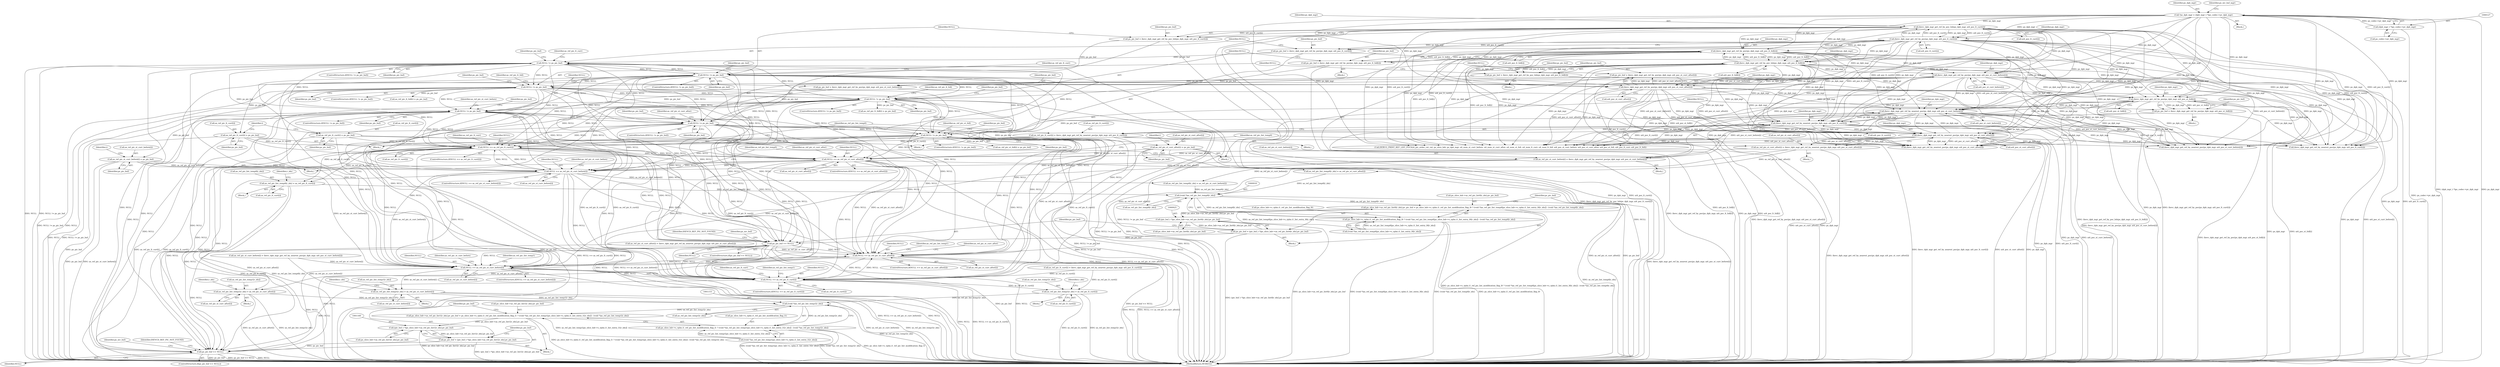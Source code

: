 digraph "0_Android_913d9e8d93d6b81bb8eac3fc2c1426651f5b259d_0@array" {
"1000870" [label="(Call,as_ref_pic_list_temp0[r_idx] = as_ref_pic_lt_curr[i])"];
"1000855" [label="(Call,NULL == as_ref_pic_lt_curr[i])"];
"1000539" [label="(Call,NULL != ps_pic_buf)"];
"1000516" [label="(Call,NULL != ps_pic_buf)"];
"1000508" [label="(Call,ps_pic_buf = ihevc_dpb_mgr_get_ref_by_poc_lsb(ps_dpb_mgr, ai4_poc_lt_curr[i]))"];
"1000510" [label="(Call,ihevc_dpb_mgr_get_ref_by_poc_lsb(ps_dpb_mgr, ai4_poc_lt_curr[i]))"];
"1000124" [label="(Call,*ps_dpb_mgr = (dpb_mgr_t *)ps_codec->pv_dpb_mgr)"];
"1000126" [label="(Call,(dpb_mgr_t *)ps_codec->pv_dpb_mgr)"];
"1000533" [label="(Call,ihevc_dpb_mgr_get_ref_by_poc(ps_dpb_mgr, ai4_poc_lt_curr[i]))"];
"1000531" [label="(Call,ps_pic_buf = ihevc_dpb_mgr_get_ref_by_poc(ps_dpb_mgr, ai4_poc_lt_curr[i]))"];
"1000579" [label="(Call,NULL != ps_pic_buf)"];
"1000602" [label="(Call,NULL != ps_pic_buf)"];
"1000594" [label="(Call,ps_pic_buf = ihevc_dpb_mgr_get_ref_by_poc(ps_dpb_mgr, ai4_poc_lt_foll[i]))"];
"1000596" [label="(Call,ihevc_dpb_mgr_get_ref_by_poc(ps_dpb_mgr, ai4_poc_lt_foll[i]))"];
"1000573" [label="(Call,ihevc_dpb_mgr_get_ref_by_poc_lsb(ps_dpb_mgr, ai4_poc_lt_foll[i]))"];
"1000571" [label="(Call,ps_pic_buf = ihevc_dpb_mgr_get_ref_by_poc_lsb(ps_dpb_mgr, ai4_poc_lt_foll[i]))"];
"1000813" [label="(Call,NULL == as_ref_pic_st_curr_after[i])"];
"1000701" [label="(Call,NULL != ps_pic_buf)"];
"1000635" [label="(Call,NULL != ps_pic_buf)"];
"1000627" [label="(Call,ps_pic_buf = ihevc_dpb_mgr_get_ref_by_poc(ps_dpb_mgr, ai4_poc_st_curr_before[i]))"];
"1000629" [label="(Call,ihevc_dpb_mgr_get_ref_by_poc(ps_dpb_mgr, ai4_poc_st_curr_before[i]))"];
"1000668" [label="(Call,NULL != ps_pic_buf)"];
"1000660" [label="(Call,ps_pic_buf = ihevc_dpb_mgr_get_ref_by_poc(ps_dpb_mgr, ai4_poc_st_curr_after[i]))"];
"1000662" [label="(Call,ihevc_dpb_mgr_get_ref_by_poc(ps_dpb_mgr, ai4_poc_st_curr_after[i]))"];
"1000693" [label="(Call,ps_pic_buf = ihevc_dpb_mgr_get_ref_by_poc(ps_dpb_mgr, ai4_poc_st_foll[i]))"];
"1000695" [label="(Call,ihevc_dpb_mgr_get_ref_by_poc(ps_dpb_mgr, ai4_poc_st_foll[i]))"];
"1000771" [label="(Call,NULL == as_ref_pic_st_curr_before[i])"];
"1000643" [label="(Call,as_ref_pic_st_curr_before[i] = ps_pic_buf)"];
"1000777" [label="(Call,as_ref_pic_st_curr_before[i] = ihevc_dpb_mgr_get_ref_by_nearest_poc(ps_dpb_mgr, ai4_poc_st_curr_before[i]))"];
"1000781" [label="(Call,ihevc_dpb_mgr_get_ref_by_nearest_poc(ps_dpb_mgr, ai4_poc_st_curr_before[i]))"];
"1000865" [label="(Call,ihevc_dpb_mgr_get_ref_by_nearest_poc(ps_dpb_mgr, ai4_poc_lt_curr[i]))"];
"1000823" [label="(Call,ihevc_dpb_mgr_get_ref_by_nearest_poc(ps_dpb_mgr, ai4_poc_st_curr_after[i]))"];
"1000676" [label="(Call,as_ref_pic_st_curr_after[i] = ps_pic_buf)"];
"1000819" [label="(Call,as_ref_pic_st_curr_after[i] = ihevc_dpb_mgr_get_ref_by_nearest_poc(ps_dpb_mgr, ai4_poc_st_curr_after[i]))"];
"1000547" [label="(Call,as_ref_pic_lt_curr[i] = ps_pic_buf)"];
"1000524" [label="(Call,as_ref_pic_lt_curr[i] = ps_pic_buf)"];
"1000861" [label="(Call,as_ref_pic_lt_curr[i] = ihevc_dpb_mgr_get_ref_by_nearest_poc(ps_dpb_mgr, ai4_poc_lt_curr[i]))"];
"1000917" [label="(Call,(void *)as_ref_pic_list_temp0[r_idx])"];
"1000892" [label="(Call,ps_slice_hdr->as_ref_pic_list0[r_idx].pv_pic_buf = ps_slice_hdr->s_rplm.i1_ref_pic_list_modification_flag_l0 ? (void *)as_ref_pic_list_temp0[ps_slice_hdr->s_rplm.i1_list_entry_l0[r_idx]] : (void *)as_ref_pic_list_temp0[r_idx])"];
"1000924" [label="(Call,(pic_buf_t *)ps_slice_hdr->as_ref_pic_list0[r_idx].pv_pic_buf)"];
"1000922" [label="(Call,ps_pic_buf = (pic_buf_t *)ps_slice_hdr->as_ref_pic_list0[r_idx].pv_pic_buf)"];
"1000934" [label="(Call,ps_pic_buf == NULL)"];
"1001006" [label="(Call,NULL == as_ref_pic_st_curr_after[i])"];
"1001021" [label="(Call,as_ref_pic_list_temp1[r_idx] = as_ref_pic_st_curr_after[i])"];
"1001152" [label="(Call,(void *)as_ref_pic_list_temp1[r_idx])"];
"1001127" [label="(Call,ps_slice_hdr->as_ref_pic_list1[r_idx].pv_pic_buf = ps_slice_hdr->s_rplm.i1_ref_pic_list_modification_flag_l1 ? (void *)as_ref_pic_list_temp1[ps_slice_hdr->s_rplm.i1_list_entry_l1[r_idx]] : (void *)as_ref_pic_list_temp1[r_idx])"];
"1001159" [label="(Call,(pic_buf_t *)ps_slice_hdr->as_ref_pic_list1[r_idx].pv_pic_buf)"];
"1001157" [label="(Call,ps_pic_buf = (pic_buf_t *)ps_slice_hdr->as_ref_pic_list1[r_idx].pv_pic_buf)"];
"1001169" [label="(Call,ps_pic_buf == NULL)"];
"1001135" [label="(Call,ps_slice_hdr->s_rplm.i1_ref_pic_list_modification_flag_l1 ? (void *)as_ref_pic_list_temp1[ps_slice_hdr->s_rplm.i1_list_entry_l1[r_idx]] : (void *)as_ref_pic_list_temp1[r_idx])"];
"1001048" [label="(Call,NULL == as_ref_pic_st_curr_before[i])"];
"1001063" [label="(Call,as_ref_pic_list_temp1[r_idx] = as_ref_pic_st_curr_before[i])"];
"1001090" [label="(Call,NULL == as_ref_pic_lt_curr[i])"];
"1001105" [label="(Call,as_ref_pic_list_temp1[r_idx] = as_ref_pic_lt_curr[i])"];
"1000900" [label="(Call,ps_slice_hdr->s_rplm.i1_ref_pic_list_modification_flag_l0 ? (void *)as_ref_pic_list_temp0[ps_slice_hdr->s_rplm.i1_list_entry_l0[r_idx]] : (void *)as_ref_pic_list_temp0[r_idx])"];
"1000637" [label="(Identifier,ps_pic_buf)"];
"1000661" [label="(Identifier,ps_pic_buf)"];
"1000573" [label="(Call,ihevc_dpb_mgr_get_ref_by_poc_lsb(ps_dpb_mgr, ai4_poc_lt_foll[i]))"];
"1000570" [label="(Block,)"];
"1000668" [label="(Call,NULL != ps_pic_buf)"];
"1000673" [label="(Identifier,ps_pic_buf)"];
"1000938" [label="(Identifier,IHEVCD_REF_PIC_NOT_FOUND)"];
"1000701" [label="(Call,NULL != ps_pic_buf)"];
"1000664" [label="(Call,ai4_poc_st_curr_after[i])"];
"1000499" [label="(Identifier,i)"];
"1001089" [label="(ControlStructure,if(NULL == as_ref_pic_lt_curr[i]))"];
"1000593" [label="(Block,)"];
"1000667" [label="(ControlStructure,if(NULL != ps_pic_buf))"];
"1000630" [label="(Identifier,ps_dpb_mgr)"];
"1000813" [label="(Call,NULL == as_ref_pic_st_curr_after[i])"];
"1000779" [label="(Identifier,as_ref_pic_st_curr_before)"];
"1000509" [label="(Identifier,ps_pic_buf)"];
"1000819" [label="(Call,as_ref_pic_st_curr_after[i] = ihevc_dpb_mgr_get_ref_by_nearest_poc(ps_dpb_mgr, ai4_poc_st_curr_after[i]))"];
"1000521" [label="(Identifier,ps_pic_buf)"];
"1000625" [label="(Identifier,i)"];
"1000584" [label="(Identifier,ps_pic_buf)"];
"1001056" [label="(Identifier,as_ref_pic_st_curr_before)"];
"1000788" [label="(Identifier,as_ref_pic_list_temp0)"];
"1000663" [label="(Identifier,ps_dpb_mgr)"];
"1000782" [label="(Identifier,ps_dpb_mgr)"];
"1000631" [label="(Call,ai4_poc_st_curr_before[i])"];
"1000595" [label="(Identifier,ps_pic_buf)"];
"1000628" [label="(Identifier,ps_pic_buf)"];
"1000770" [label="(ControlStructure,if(NULL == as_ref_pic_st_curr_before[i]))"];
"1001098" [label="(Identifier,as_ref_pic_lt_curr)"];
"1000535" [label="(Call,ai4_poc_lt_curr[i])"];
"1000602" [label="(Call,NULL != ps_pic_buf)"];
"1001067" [label="(Call,as_ref_pic_st_curr_before[i])"];
"1001109" [label="(Call,as_ref_pic_lt_curr[i])"];
"1001088" [label="(Block,)"];
"1001058" [label="(Call,ihevc_dpb_mgr_get_ref_by_nearest_poc(ps_dpb_mgr, ai4_poc_st_curr_before[i]))"];
"1000572" [label="(Identifier,ps_pic_buf)"];
"1001007" [label="(Identifier,NULL)"];
"1001090" [label="(Call,NULL == as_ref_pic_lt_curr[i])"];
"1000861" [label="(Call,as_ref_pic_lt_curr[i] = ihevc_dpb_mgr_get_ref_by_nearest_poc(ps_dpb_mgr, ai4_poc_lt_curr[i]))"];
"1000525" [label="(Call,as_ref_pic_lt_curr[i])"];
"1001127" [label="(Call,ps_slice_hdr->as_ref_pic_list1[r_idx].pv_pic_buf = ps_slice_hdr->s_rplm.i1_ref_pic_list_modification_flag_l1 ? (void *)as_ref_pic_list_temp1[ps_slice_hdr->s_rplm.i1_list_entry_l1[r_idx]] : (void *)as_ref_pic_list_temp1[r_idx])"];
"1000919" [label="(Call,as_ref_pic_list_temp0[r_idx])"];
"1001050" [label="(Call,as_ref_pic_st_curr_before[i])"];
"1001001" [label="(Identifier,r_idx)"];
"1000547" [label="(Call,as_ref_pic_lt_curr[i] = ps_pic_buf)"];
"1000124" [label="(Call,*ps_dpb_mgr = (dpb_mgr_t *)ps_codec->pv_dpb_mgr)"];
"1001157" [label="(Call,ps_pic_buf = (pic_buf_t *)ps_slice_hdr->as_ref_pic_list1[r_idx].pv_pic_buf)"];
"1000660" [label="(Call,ps_pic_buf = ihevc_dpb_mgr_get_ref_by_poc(ps_dpb_mgr, ai4_poc_st_curr_after[i]))"];
"1000532" [label="(Identifier,ps_pic_buf)"];
"1000539" [label="(Call,NULL != ps_pic_buf)"];
"1000865" [label="(Call,ihevc_dpb_mgr_get_ref_by_nearest_poc(ps_dpb_mgr, ai4_poc_lt_curr[i]))"];
"1000571" [label="(Call,ps_pic_buf = ihevc_dpb_mgr_get_ref_by_poc_lsb(ps_dpb_mgr, ai4_poc_lt_foll[i]))"];
"1000923" [label="(Identifier,ps_pic_buf)"];
"1000579" [label="(Call,NULL != ps_pic_buf)"];
"1000581" [label="(Identifier,ps_pic_buf)"];
"1000676" [label="(Call,as_ref_pic_st_curr_after[i] = ps_pic_buf)"];
"1000860" [label="(Block,)"];
"1000856" [label="(Identifier,NULL)"];
"1000783" [label="(Call,ai4_poc_st_curr_before[i])"];
"1000512" [label="(Call,ai4_poc_lt_curr[i])"];
"1000773" [label="(Call,as_ref_pic_st_curr_before[i])"];
"1000589" [label="(Identifier,as_ref_pic_lt_foll)"];
"1000647" [label="(Identifier,ps_pic_buf)"];
"1000548" [label="(Call,as_ref_pic_lt_curr[i])"];
"1001012" [label="(Call,as_ref_pic_st_curr_after[i] = ihevc_dpb_mgr_get_ref_by_nearest_poc(ps_dpb_mgr, ai4_poc_st_curr_after[i]))"];
"1000815" [label="(Call,as_ref_pic_st_curr_after[i])"];
"1000526" [label="(Identifier,as_ref_pic_lt_curr)"];
"1001092" [label="(Call,as_ref_pic_lt_curr[i])"];
"1000940" [label="(Identifier,ps_mv_buf)"];
"1000551" [label="(Identifier,ps_pic_buf)"];
"1000612" [label="(Identifier,as_ref_pic_lt_foll)"];
"1000711" [label="(Identifier,as_ref_pic_st_foll)"];
"1001141" [label="(Call,(void *)as_ref_pic_list_temp1[ps_slice_hdr->s_rplm.i1_list_entry_l1[r_idx]])"];
"1001168" [label="(ControlStructure,if(ps_pic_buf == NULL))"];
"1000510" [label="(Call,ihevc_dpb_mgr_get_ref_by_poc_lsb(ps_dpb_mgr, ai4_poc_lt_curr[i]))"];
"1000658" [label="(Identifier,i)"];
"1000517" [label="(Identifier,NULL)"];
"1000578" [label="(ControlStructure,if(NULL != ps_pic_buf))"];
"1000906" [label="(Call,(void *)as_ref_pic_list_temp0[ps_slice_hdr->s_rplm.i1_list_entry_l0[r_idx]])"];
"1001107" [label="(Identifier,as_ref_pic_list_temp1)"];
"1000823" [label="(Call,ihevc_dpb_mgr_get_ref_by_nearest_poc(ps_dpb_mgr, ai4_poc_st_curr_after[i]))"];
"1000680" [label="(Identifier,ps_pic_buf)"];
"1000697" [label="(Call,ai4_poc_st_foll[i])"];
"1000934" [label="(Call,ps_pic_buf == NULL)"];
"1000635" [label="(Call,NULL != ps_pic_buf)"];
"1000776" [label="(Block,)"];
"1000900" [label="(Call,ps_slice_hdr->s_rplm.i1_ref_pic_list_modification_flag_l0 ? (void *)as_ref_pic_list_temp0[ps_slice_hdr->s_rplm.i1_list_entry_l0[r_idx]] : (void *)as_ref_pic_list_temp0[r_idx])"];
"1001022" [label="(Call,as_ref_pic_list_temp1[r_idx])"];
"1000854" [label="(ControlStructure,if(NULL == as_ref_pic_lt_curr[i]))"];
"1000629" [label="(Call,ihevc_dpb_mgr_get_ref_by_poc(ps_dpb_mgr, ai4_poc_st_curr_before[i]))"];
"1000700" [label="(ControlStructure,if(NULL != ps_pic_buf))"];
"1000597" [label="(Identifier,ps_dpb_mgr)"];
"1000696" [label="(Identifier,ps_dpb_mgr)"];
"1000871" [label="(Call,as_ref_pic_list_temp0[r_idx])"];
"1000786" [label="(Call,as_ref_pic_list_temp0[r_idx] = as_ref_pic_st_curr_before[i])"];
"1000863" [label="(Identifier,as_ref_pic_lt_curr)"];
"1001046" [label="(Block,)"];
"1000821" [label="(Identifier,as_ref_pic_st_curr_after)"];
"1000692" [label="(Block,)"];
"1001152" [label="(Call,(void *)as_ref_pic_list_temp1[r_idx])"];
"1000695" [label="(Call,ihevc_dpb_mgr_get_ref_by_poc(ps_dpb_mgr, ai4_poc_st_foll[i]))"];
"1000850" [label="(Identifier,r_idx)"];
"1000662" [label="(Call,ihevc_dpb_mgr_get_ref_by_poc(ps_dpb_mgr, ai4_poc_st_curr_after[i]))"];
"1001065" [label="(Identifier,as_ref_pic_list_temp1)"];
"1000901" [label="(Call,ps_slice_hdr->s_rplm.i1_ref_pic_list_modification_flag_l0)"];
"1000601" [label="(ControlStructure,if(NULL != ps_pic_buf))"];
"1000709" [label="(Call,as_ref_pic_st_foll[i] = ps_pic_buf)"];
"1000706" [label="(Identifier,ps_pic_buf)"];
"1000659" [label="(Block,)"];
"1000694" [label="(Identifier,ps_pic_buf)"];
"1000677" [label="(Call,as_ref_pic_st_curr_after[i])"];
"1000820" [label="(Call,as_ref_pic_st_curr_after[i])"];
"1000824" [label="(Identifier,ps_dpb_mgr)"];
"1001043" [label="(Identifier,r_idx)"];
"1000857" [label="(Call,as_ref_pic_lt_curr[i])"];
"1000128" [label="(Call,ps_codec->pv_dpb_mgr)"];
"1000693" [label="(Call,ps_pic_buf = ihevc_dpb_mgr_get_ref_by_poc(ps_dpb_mgr, ai4_poc_st_foll[i]))"];
"1000917" [label="(Call,(void *)as_ref_pic_list_temp0[r_idx])"];
"1000670" [label="(Identifier,ps_pic_buf)"];
"1001047" [label="(ControlStructure,if(NULL == as_ref_pic_st_curr_before[i]))"];
"1000872" [label="(Identifier,as_ref_pic_list_temp0)"];
"1000818" [label="(Block,)"];
"1000812" [label="(ControlStructure,if(NULL == as_ref_pic_st_curr_after[i]))"];
"1000678" [label="(Identifier,as_ref_pic_st_curr_after)"];
"1000924" [label="(Call,(pic_buf_t *)ps_slice_hdr->as_ref_pic_list0[r_idx].pv_pic_buf)"];
"1000533" [label="(Call,ihevc_dpb_mgr_get_ref_by_poc(ps_dpb_mgr, ai4_poc_lt_curr[i]))"];
"1000870" [label="(Call,as_ref_pic_list_temp0[r_idx] = as_ref_pic_lt_curr[i])"];
"1001008" [label="(Call,as_ref_pic_st_curr_after[i])"];
"1001128" [label="(Call,ps_slice_hdr->as_ref_pic_list1[r_idx].pv_pic_buf)"];
"1000610" [label="(Call,as_ref_pic_lt_foll[i] = ps_pic_buf)"];
"1000515" [label="(ControlStructure,if(NULL != ps_pic_buf))"];
"1000853" [label="(Block,)"];
"1000508" [label="(Call,ps_pic_buf = ihevc_dpb_mgr_get_ref_by_poc_lsb(ps_dpb_mgr, ai4_poc_lt_curr[i]))"];
"1000604" [label="(Identifier,ps_pic_buf)"];
"1000518" [label="(Identifier,ps_pic_buf)"];
"1001054" [label="(Call,as_ref_pic_st_curr_before[i] = ihevc_dpb_mgr_get_ref_by_nearest_poc(ps_dpb_mgr, ai4_poc_st_curr_before[i]))"];
"1000830" [label="(Identifier,as_ref_pic_list_temp0)"];
"1000855" [label="(Call,NULL == as_ref_pic_lt_curr[i])"];
"1000541" [label="(Identifier,ps_pic_buf)"];
"1001135" [label="(Call,ps_slice_hdr->s_rplm.i1_ref_pic_list_modification_flag_l1 ? (void *)as_ref_pic_list_temp1[ps_slice_hdr->s_rplm.i1_list_entry_l1[r_idx]] : (void *)as_ref_pic_list_temp1[r_idx])"];
"1000544" [label="(Identifier,ps_pic_buf)"];
"1000892" [label="(Call,ps_slice_hdr->as_ref_pic_list0[r_idx].pv_pic_buf = ps_slice_hdr->s_rplm.i1_ref_pic_list_modification_flag_l0 ? (void *)as_ref_pic_list_temp0[ps_slice_hdr->s_rplm.i1_list_entry_l0[r_idx]] : (void *)as_ref_pic_list_temp0[r_idx])"];
"1000825" [label="(Call,ai4_poc_st_curr_after[i])"];
"1000549" [label="(Identifier,as_ref_pic_lt_curr)"];
"1000575" [label="(Call,ai4_poc_lt_foll[i])"];
"1000636" [label="(Identifier,NULL)"];
"1000893" [label="(Call,ps_slice_hdr->as_ref_pic_list0[r_idx].pv_pic_buf)"];
"1001063" [label="(Call,as_ref_pic_list_temp1[r_idx] = as_ref_pic_st_curr_before[i])"];
"1001170" [label="(Identifier,ps_pic_buf)"];
"1001175" [label="(Identifier,ps_mv_buf)"];
"1001064" [label="(Call,as_ref_pic_list_temp1[r_idx])"];
"1000125" [label="(Identifier,ps_dpb_mgr)"];
"1000922" [label="(Call,ps_pic_buf = (pic_buf_t *)ps_slice_hdr->as_ref_pic_list0[r_idx].pv_pic_buf)"];
"1001106" [label="(Call,as_ref_pic_list_temp1[r_idx])"];
"1001161" [label="(Call,ps_slice_hdr->as_ref_pic_list1[r_idx].pv_pic_buf)"];
"1000530" [label="(Block,)"];
"1001190" [label="(Call,DEBUG_PRINT_REF_LIST_POCS(i4_pic_order_cnt_val, ps_slice_hdr, ps_dpb_mgr, u4_num_st_curr_before, u4_num_st_curr_after, u4_num_st_foll, u4_num_lt_curr, u4_num_lt_foll, ai4_poc_st_curr_before, ai4_poc_st_curr_after, ai4_poc_st_foll, ai4_poc_lt_curr, ai4_poc_lt_foll))"];
"1000634" [label="(ControlStructure,if(NULL != ps_pic_buf))"];
"1000777" [label="(Call,as_ref_pic_st_curr_before[i] = ihevc_dpb_mgr_get_ref_by_nearest_poc(ps_dpb_mgr, ai4_poc_st_curr_before[i]))"];
"1000507" [label="(Block,)"];
"1000890" [label="(Block,)"];
"1001006" [label="(Call,NULL == as_ref_pic_st_curr_after[i])"];
"1001021" [label="(Call,as_ref_pic_list_temp1[r_idx] = as_ref_pic_st_curr_after[i])"];
"1000640" [label="(Identifier,ps_pic_buf)"];
"1001025" [label="(Call,as_ref_pic_st_curr_after[i])"];
"1000703" [label="(Identifier,ps_pic_buf)"];
"1000645" [label="(Identifier,as_ref_pic_st_curr_before)"];
"1000933" [label="(ControlStructure,if(ps_pic_buf == NULL))"];
"1000781" [label="(Call,ihevc_dpb_mgr_get_ref_by_nearest_poc(ps_dpb_mgr, ai4_poc_st_curr_before[i]))"];
"1000580" [label="(Identifier,NULL)"];
"1001154" [label="(Call,as_ref_pic_list_temp1[r_idx])"];
"1000126" [label="(Call,(dpb_mgr_t *)ps_codec->pv_dpb_mgr)"];
"1000574" [label="(Identifier,ps_dpb_mgr)"];
"1000828" [label="(Call,as_ref_pic_list_temp0[r_idx] = as_ref_pic_st_curr_after[i])"];
"1000531" [label="(Call,ps_pic_buf = ihevc_dpb_mgr_get_ref_by_poc(ps_dpb_mgr, ai4_poc_lt_curr[i]))"];
"1000598" [label="(Call,ai4_poc_lt_foll[i])"];
"1000926" [label="(Call,ps_slice_hdr->as_ref_pic_list0[r_idx].pv_pic_buf)"];
"1001005" [label="(ControlStructure,if(NULL == as_ref_pic_st_curr_after[i]))"];
"1001004" [label="(Block,)"];
"1000866" [label="(Identifier,ps_dpb_mgr)"];
"1000587" [label="(Call,as_ref_pic_lt_foll[i] = ps_pic_buf)"];
"1000702" [label="(Identifier,NULL)"];
"1000524" [label="(Call,as_ref_pic_lt_curr[i] = ps_pic_buf)"];
"1001100" [label="(Call,ihevc_dpb_mgr_get_ref_by_nearest_poc(ps_dpb_mgr, ai4_poc_lt_curr[i]))"];
"1000112" [label="(Block,)"];
"1000814" [label="(Identifier,NULL)"];
"1000528" [label="(Identifier,ps_pic_buf)"];
"1000772" [label="(Identifier,NULL)"];
"1000516" [label="(Call,NULL != ps_pic_buf)"];
"1001159" [label="(Call,(pic_buf_t *)ps_slice_hdr->as_ref_pic_list1[r_idx].pv_pic_buf)"];
"1000603" [label="(Identifier,NULL)"];
"1001171" [label="(Identifier,NULL)"];
"1001091" [label="(Identifier,NULL)"];
"1001125" [label="(Block,)"];
"1000867" [label="(Call,ai4_poc_lt_curr[i])"];
"1001105" [label="(Call,as_ref_pic_list_temp1[r_idx] = as_ref_pic_lt_curr[i])"];
"1001096" [label="(Call,as_ref_pic_lt_curr[i] = ihevc_dpb_mgr_get_ref_by_nearest_poc(ps_dpb_mgr, ai4_poc_lt_curr[i]))"];
"1000874" [label="(Call,as_ref_pic_lt_curr[i])"];
"1001049" [label="(Identifier,NULL)"];
"1001173" [label="(Identifier,IHEVCD_REF_PIC_NOT_FOUND)"];
"1001085" [label="(Identifier,r_idx)"];
"1000538" [label="(ControlStructure,if(NULL != ps_pic_buf))"];
"1000778" [label="(Call,as_ref_pic_st_curr_before[i])"];
"1000627" [label="(Call,ps_pic_buf = ihevc_dpb_mgr_get_ref_by_poc(ps_dpb_mgr, ai4_poc_st_curr_before[i]))"];
"1001158" [label="(Identifier,ps_pic_buf)"];
"1001023" [label="(Identifier,as_ref_pic_list_temp1)"];
"1001048" [label="(Call,NULL == as_ref_pic_st_curr_before[i])"];
"1000607" [label="(Identifier,ps_pic_buf)"];
"1000936" [label="(Identifier,NULL)"];
"1000594" [label="(Call,ps_pic_buf = ihevc_dpb_mgr_get_ref_by_poc(ps_dpb_mgr, ai4_poc_lt_foll[i]))"];
"1001169" [label="(Call,ps_pic_buf == NULL)"];
"1000596" [label="(Call,ihevc_dpb_mgr_get_ref_by_poc(ps_dpb_mgr, ai4_poc_lt_foll[i]))"];
"1000534" [label="(Identifier,ps_dpb_mgr)"];
"1001014" [label="(Identifier,as_ref_pic_st_curr_after)"];
"1000669" [label="(Identifier,NULL)"];
"1000935" [label="(Identifier,ps_pic_buf)"];
"1000643" [label="(Call,as_ref_pic_st_curr_before[i] = ps_pic_buf)"];
"1000540" [label="(Identifier,NULL)"];
"1001016" [label="(Call,ihevc_dpb_mgr_get_ref_by_nearest_poc(ps_dpb_mgr, ai4_poc_st_curr_after[i]))"];
"1000644" [label="(Call,as_ref_pic_st_curr_before[i])"];
"1001136" [label="(Call,ps_slice_hdr->s_rplm.i1_ref_pic_list_modification_flag_l1)"];
"1000133" [label="(Identifier,ps_mv_buf_mgr)"];
"1001297" [label="(MethodReturn,WORD32)"];
"1000511" [label="(Identifier,ps_dpb_mgr)"];
"1000626" [label="(Block,)"];
"1000771" [label="(Call,NULL == as_ref_pic_st_curr_before[i])"];
"1000862" [label="(Call,as_ref_pic_lt_curr[i])"];
"1000870" -> "1000853"  [label="AST: "];
"1000870" -> "1000874"  [label="CFG: "];
"1000871" -> "1000870"  [label="AST: "];
"1000874" -> "1000870"  [label="AST: "];
"1000850" -> "1000870"  [label="CFG: "];
"1000870" -> "1001297"  [label="DDG: as_ref_pic_lt_curr[i]"];
"1000870" -> "1001297"  [label="DDG: as_ref_pic_list_temp0[r_idx]"];
"1000855" -> "1000870"  [label="DDG: as_ref_pic_lt_curr[i]"];
"1000861" -> "1000870"  [label="DDG: as_ref_pic_lt_curr[i]"];
"1000870" -> "1000917"  [label="DDG: as_ref_pic_list_temp0[r_idx]"];
"1000855" -> "1000854"  [label="AST: "];
"1000855" -> "1000857"  [label="CFG: "];
"1000856" -> "1000855"  [label="AST: "];
"1000857" -> "1000855"  [label="AST: "];
"1000863" -> "1000855"  [label="CFG: "];
"1000872" -> "1000855"  [label="CFG: "];
"1000855" -> "1001297"  [label="DDG: NULL == as_ref_pic_lt_curr[i]"];
"1000855" -> "1001297"  [label="DDG: NULL"];
"1000855" -> "1000771"  [label="DDG: NULL"];
"1000855" -> "1000813"  [label="DDG: NULL"];
"1000539" -> "1000855"  [label="DDG: NULL"];
"1000579" -> "1000855"  [label="DDG: NULL"];
"1000813" -> "1000855"  [label="DDG: NULL"];
"1000701" -> "1000855"  [label="DDG: NULL"];
"1000635" -> "1000855"  [label="DDG: NULL"];
"1000602" -> "1000855"  [label="DDG: NULL"];
"1000668" -> "1000855"  [label="DDG: NULL"];
"1000771" -> "1000855"  [label="DDG: NULL"];
"1000516" -> "1000855"  [label="DDG: NULL"];
"1000547" -> "1000855"  [label="DDG: as_ref_pic_lt_curr[i]"];
"1000524" -> "1000855"  [label="DDG: as_ref_pic_lt_curr[i]"];
"1000861" -> "1000855"  [label="DDG: as_ref_pic_lt_curr[i]"];
"1000855" -> "1000934"  [label="DDG: NULL"];
"1000855" -> "1001006"  [label="DDG: NULL"];
"1000855" -> "1001048"  [label="DDG: NULL"];
"1000855" -> "1001090"  [label="DDG: NULL"];
"1000855" -> "1001090"  [label="DDG: as_ref_pic_lt_curr[i]"];
"1000855" -> "1001169"  [label="DDG: NULL"];
"1000539" -> "1000538"  [label="AST: "];
"1000539" -> "1000541"  [label="CFG: "];
"1000540" -> "1000539"  [label="AST: "];
"1000541" -> "1000539"  [label="AST: "];
"1000544" -> "1000539"  [label="CFG: "];
"1000549" -> "1000539"  [label="CFG: "];
"1000539" -> "1001297"  [label="DDG: NULL"];
"1000539" -> "1001297"  [label="DDG: NULL != ps_pic_buf"];
"1000539" -> "1000516"  [label="DDG: NULL"];
"1000516" -> "1000539"  [label="DDG: NULL"];
"1000531" -> "1000539"  [label="DDG: ps_pic_buf"];
"1000539" -> "1000547"  [label="DDG: ps_pic_buf"];
"1000539" -> "1000579"  [label="DDG: NULL"];
"1000539" -> "1000602"  [label="DDG: NULL"];
"1000539" -> "1000635"  [label="DDG: NULL"];
"1000539" -> "1000668"  [label="DDG: NULL"];
"1000539" -> "1000701"  [label="DDG: NULL"];
"1000539" -> "1000771"  [label="DDG: NULL"];
"1000539" -> "1000813"  [label="DDG: NULL"];
"1000539" -> "1000934"  [label="DDG: NULL"];
"1000539" -> "1001006"  [label="DDG: NULL"];
"1000539" -> "1001048"  [label="DDG: NULL"];
"1000539" -> "1001090"  [label="DDG: NULL"];
"1000539" -> "1001169"  [label="DDG: NULL"];
"1000516" -> "1000515"  [label="AST: "];
"1000516" -> "1000518"  [label="CFG: "];
"1000517" -> "1000516"  [label="AST: "];
"1000518" -> "1000516"  [label="AST: "];
"1000521" -> "1000516"  [label="CFG: "];
"1000526" -> "1000516"  [label="CFG: "];
"1000516" -> "1001297"  [label="DDG: NULL != ps_pic_buf"];
"1000516" -> "1001297"  [label="DDG: NULL"];
"1000508" -> "1000516"  [label="DDG: ps_pic_buf"];
"1000516" -> "1000524"  [label="DDG: ps_pic_buf"];
"1000516" -> "1000579"  [label="DDG: NULL"];
"1000516" -> "1000602"  [label="DDG: NULL"];
"1000516" -> "1000635"  [label="DDG: NULL"];
"1000516" -> "1000668"  [label="DDG: NULL"];
"1000516" -> "1000701"  [label="DDG: NULL"];
"1000516" -> "1000771"  [label="DDG: NULL"];
"1000516" -> "1000813"  [label="DDG: NULL"];
"1000516" -> "1000934"  [label="DDG: NULL"];
"1000516" -> "1001006"  [label="DDG: NULL"];
"1000516" -> "1001048"  [label="DDG: NULL"];
"1000516" -> "1001090"  [label="DDG: NULL"];
"1000516" -> "1001169"  [label="DDG: NULL"];
"1000508" -> "1000507"  [label="AST: "];
"1000508" -> "1000510"  [label="CFG: "];
"1000509" -> "1000508"  [label="AST: "];
"1000510" -> "1000508"  [label="AST: "];
"1000517" -> "1000508"  [label="CFG: "];
"1000508" -> "1001297"  [label="DDG: ihevc_dpb_mgr_get_ref_by_poc_lsb(ps_dpb_mgr, ai4_poc_lt_curr[i])"];
"1000510" -> "1000508"  [label="DDG: ps_dpb_mgr"];
"1000510" -> "1000508"  [label="DDG: ai4_poc_lt_curr[i]"];
"1000510" -> "1000512"  [label="CFG: "];
"1000511" -> "1000510"  [label="AST: "];
"1000512" -> "1000510"  [label="AST: "];
"1000510" -> "1001297"  [label="DDG: ps_dpb_mgr"];
"1000510" -> "1001297"  [label="DDG: ai4_poc_lt_curr[i]"];
"1000124" -> "1000510"  [label="DDG: ps_dpb_mgr"];
"1000533" -> "1000510"  [label="DDG: ps_dpb_mgr"];
"1000533" -> "1000510"  [label="DDG: ai4_poc_lt_curr[i]"];
"1000510" -> "1000533"  [label="DDG: ps_dpb_mgr"];
"1000510" -> "1000533"  [label="DDG: ai4_poc_lt_curr[i]"];
"1000510" -> "1000573"  [label="DDG: ps_dpb_mgr"];
"1000510" -> "1000596"  [label="DDG: ps_dpb_mgr"];
"1000510" -> "1000629"  [label="DDG: ps_dpb_mgr"];
"1000510" -> "1000662"  [label="DDG: ps_dpb_mgr"];
"1000510" -> "1000695"  [label="DDG: ps_dpb_mgr"];
"1000510" -> "1000781"  [label="DDG: ps_dpb_mgr"];
"1000510" -> "1000823"  [label="DDG: ps_dpb_mgr"];
"1000510" -> "1000865"  [label="DDG: ps_dpb_mgr"];
"1000510" -> "1000865"  [label="DDG: ai4_poc_lt_curr[i]"];
"1000510" -> "1001016"  [label="DDG: ps_dpb_mgr"];
"1000510" -> "1001058"  [label="DDG: ps_dpb_mgr"];
"1000510" -> "1001100"  [label="DDG: ps_dpb_mgr"];
"1000510" -> "1001100"  [label="DDG: ai4_poc_lt_curr[i]"];
"1000510" -> "1001190"  [label="DDG: ps_dpb_mgr"];
"1000510" -> "1001190"  [label="DDG: ai4_poc_lt_curr[i]"];
"1000124" -> "1000112"  [label="AST: "];
"1000124" -> "1000126"  [label="CFG: "];
"1000125" -> "1000124"  [label="AST: "];
"1000126" -> "1000124"  [label="AST: "];
"1000133" -> "1000124"  [label="CFG: "];
"1000124" -> "1001297"  [label="DDG: (dpb_mgr_t *)ps_codec->pv_dpb_mgr"];
"1000124" -> "1001297"  [label="DDG: ps_dpb_mgr"];
"1000126" -> "1000124"  [label="DDG: ps_codec->pv_dpb_mgr"];
"1000124" -> "1000533"  [label="DDG: ps_dpb_mgr"];
"1000124" -> "1000573"  [label="DDG: ps_dpb_mgr"];
"1000124" -> "1000596"  [label="DDG: ps_dpb_mgr"];
"1000124" -> "1000629"  [label="DDG: ps_dpb_mgr"];
"1000124" -> "1000662"  [label="DDG: ps_dpb_mgr"];
"1000124" -> "1000695"  [label="DDG: ps_dpb_mgr"];
"1000124" -> "1000781"  [label="DDG: ps_dpb_mgr"];
"1000124" -> "1000823"  [label="DDG: ps_dpb_mgr"];
"1000124" -> "1000865"  [label="DDG: ps_dpb_mgr"];
"1000124" -> "1001016"  [label="DDG: ps_dpb_mgr"];
"1000124" -> "1001058"  [label="DDG: ps_dpb_mgr"];
"1000124" -> "1001100"  [label="DDG: ps_dpb_mgr"];
"1000124" -> "1001190"  [label="DDG: ps_dpb_mgr"];
"1000126" -> "1000128"  [label="CFG: "];
"1000127" -> "1000126"  [label="AST: "];
"1000128" -> "1000126"  [label="AST: "];
"1000126" -> "1001297"  [label="DDG: ps_codec->pv_dpb_mgr"];
"1000533" -> "1000531"  [label="AST: "];
"1000533" -> "1000535"  [label="CFG: "];
"1000534" -> "1000533"  [label="AST: "];
"1000535" -> "1000533"  [label="AST: "];
"1000531" -> "1000533"  [label="CFG: "];
"1000533" -> "1001297"  [label="DDG: ps_dpb_mgr"];
"1000533" -> "1001297"  [label="DDG: ai4_poc_lt_curr[i]"];
"1000533" -> "1000531"  [label="DDG: ps_dpb_mgr"];
"1000533" -> "1000531"  [label="DDG: ai4_poc_lt_curr[i]"];
"1000533" -> "1000573"  [label="DDG: ps_dpb_mgr"];
"1000533" -> "1000596"  [label="DDG: ps_dpb_mgr"];
"1000533" -> "1000629"  [label="DDG: ps_dpb_mgr"];
"1000533" -> "1000662"  [label="DDG: ps_dpb_mgr"];
"1000533" -> "1000695"  [label="DDG: ps_dpb_mgr"];
"1000533" -> "1000781"  [label="DDG: ps_dpb_mgr"];
"1000533" -> "1000823"  [label="DDG: ps_dpb_mgr"];
"1000533" -> "1000865"  [label="DDG: ps_dpb_mgr"];
"1000533" -> "1000865"  [label="DDG: ai4_poc_lt_curr[i]"];
"1000533" -> "1001016"  [label="DDG: ps_dpb_mgr"];
"1000533" -> "1001058"  [label="DDG: ps_dpb_mgr"];
"1000533" -> "1001100"  [label="DDG: ps_dpb_mgr"];
"1000533" -> "1001100"  [label="DDG: ai4_poc_lt_curr[i]"];
"1000533" -> "1001190"  [label="DDG: ps_dpb_mgr"];
"1000533" -> "1001190"  [label="DDG: ai4_poc_lt_curr[i]"];
"1000531" -> "1000530"  [label="AST: "];
"1000532" -> "1000531"  [label="AST: "];
"1000540" -> "1000531"  [label="CFG: "];
"1000531" -> "1001297"  [label="DDG: ihevc_dpb_mgr_get_ref_by_poc(ps_dpb_mgr, ai4_poc_lt_curr[i])"];
"1000579" -> "1000578"  [label="AST: "];
"1000579" -> "1000581"  [label="CFG: "];
"1000580" -> "1000579"  [label="AST: "];
"1000581" -> "1000579"  [label="AST: "];
"1000584" -> "1000579"  [label="CFG: "];
"1000589" -> "1000579"  [label="CFG: "];
"1000579" -> "1001297"  [label="DDG: NULL != ps_pic_buf"];
"1000579" -> "1001297"  [label="DDG: NULL"];
"1000602" -> "1000579"  [label="DDG: NULL"];
"1000571" -> "1000579"  [label="DDG: ps_pic_buf"];
"1000579" -> "1000587"  [label="DDG: ps_pic_buf"];
"1000579" -> "1000602"  [label="DDG: NULL"];
"1000579" -> "1000635"  [label="DDG: NULL"];
"1000579" -> "1000668"  [label="DDG: NULL"];
"1000579" -> "1000701"  [label="DDG: NULL"];
"1000579" -> "1000771"  [label="DDG: NULL"];
"1000579" -> "1000813"  [label="DDG: NULL"];
"1000579" -> "1000934"  [label="DDG: NULL"];
"1000579" -> "1001006"  [label="DDG: NULL"];
"1000579" -> "1001048"  [label="DDG: NULL"];
"1000579" -> "1001090"  [label="DDG: NULL"];
"1000579" -> "1001169"  [label="DDG: NULL"];
"1000602" -> "1000601"  [label="AST: "];
"1000602" -> "1000604"  [label="CFG: "];
"1000603" -> "1000602"  [label="AST: "];
"1000604" -> "1000602"  [label="AST: "];
"1000607" -> "1000602"  [label="CFG: "];
"1000612" -> "1000602"  [label="CFG: "];
"1000602" -> "1001297"  [label="DDG: NULL != ps_pic_buf"];
"1000602" -> "1001297"  [label="DDG: NULL"];
"1000594" -> "1000602"  [label="DDG: ps_pic_buf"];
"1000602" -> "1000610"  [label="DDG: ps_pic_buf"];
"1000602" -> "1000635"  [label="DDG: NULL"];
"1000602" -> "1000668"  [label="DDG: NULL"];
"1000602" -> "1000701"  [label="DDG: NULL"];
"1000602" -> "1000771"  [label="DDG: NULL"];
"1000602" -> "1000813"  [label="DDG: NULL"];
"1000602" -> "1000934"  [label="DDG: NULL"];
"1000602" -> "1001006"  [label="DDG: NULL"];
"1000602" -> "1001048"  [label="DDG: NULL"];
"1000602" -> "1001090"  [label="DDG: NULL"];
"1000602" -> "1001169"  [label="DDG: NULL"];
"1000594" -> "1000593"  [label="AST: "];
"1000594" -> "1000596"  [label="CFG: "];
"1000595" -> "1000594"  [label="AST: "];
"1000596" -> "1000594"  [label="AST: "];
"1000603" -> "1000594"  [label="CFG: "];
"1000594" -> "1001297"  [label="DDG: ihevc_dpb_mgr_get_ref_by_poc(ps_dpb_mgr, ai4_poc_lt_foll[i])"];
"1000596" -> "1000594"  [label="DDG: ps_dpb_mgr"];
"1000596" -> "1000594"  [label="DDG: ai4_poc_lt_foll[i]"];
"1000596" -> "1000598"  [label="CFG: "];
"1000597" -> "1000596"  [label="AST: "];
"1000598" -> "1000596"  [label="AST: "];
"1000596" -> "1001297"  [label="DDG: ai4_poc_lt_foll[i]"];
"1000596" -> "1001297"  [label="DDG: ps_dpb_mgr"];
"1000596" -> "1000573"  [label="DDG: ps_dpb_mgr"];
"1000596" -> "1000573"  [label="DDG: ai4_poc_lt_foll[i]"];
"1000573" -> "1000596"  [label="DDG: ps_dpb_mgr"];
"1000573" -> "1000596"  [label="DDG: ai4_poc_lt_foll[i]"];
"1000596" -> "1000629"  [label="DDG: ps_dpb_mgr"];
"1000596" -> "1000662"  [label="DDG: ps_dpb_mgr"];
"1000596" -> "1000695"  [label="DDG: ps_dpb_mgr"];
"1000596" -> "1000781"  [label="DDG: ps_dpb_mgr"];
"1000596" -> "1000823"  [label="DDG: ps_dpb_mgr"];
"1000596" -> "1000865"  [label="DDG: ps_dpb_mgr"];
"1000596" -> "1001016"  [label="DDG: ps_dpb_mgr"];
"1000596" -> "1001058"  [label="DDG: ps_dpb_mgr"];
"1000596" -> "1001100"  [label="DDG: ps_dpb_mgr"];
"1000596" -> "1001190"  [label="DDG: ps_dpb_mgr"];
"1000596" -> "1001190"  [label="DDG: ai4_poc_lt_foll[i]"];
"1000573" -> "1000571"  [label="AST: "];
"1000573" -> "1000575"  [label="CFG: "];
"1000574" -> "1000573"  [label="AST: "];
"1000575" -> "1000573"  [label="AST: "];
"1000571" -> "1000573"  [label="CFG: "];
"1000573" -> "1001297"  [label="DDG: ai4_poc_lt_foll[i]"];
"1000573" -> "1001297"  [label="DDG: ps_dpb_mgr"];
"1000573" -> "1000571"  [label="DDG: ps_dpb_mgr"];
"1000573" -> "1000571"  [label="DDG: ai4_poc_lt_foll[i]"];
"1000573" -> "1000629"  [label="DDG: ps_dpb_mgr"];
"1000573" -> "1000662"  [label="DDG: ps_dpb_mgr"];
"1000573" -> "1000695"  [label="DDG: ps_dpb_mgr"];
"1000573" -> "1000781"  [label="DDG: ps_dpb_mgr"];
"1000573" -> "1000823"  [label="DDG: ps_dpb_mgr"];
"1000573" -> "1000865"  [label="DDG: ps_dpb_mgr"];
"1000573" -> "1001016"  [label="DDG: ps_dpb_mgr"];
"1000573" -> "1001058"  [label="DDG: ps_dpb_mgr"];
"1000573" -> "1001100"  [label="DDG: ps_dpb_mgr"];
"1000573" -> "1001190"  [label="DDG: ps_dpb_mgr"];
"1000573" -> "1001190"  [label="DDG: ai4_poc_lt_foll[i]"];
"1000571" -> "1000570"  [label="AST: "];
"1000572" -> "1000571"  [label="AST: "];
"1000580" -> "1000571"  [label="CFG: "];
"1000571" -> "1001297"  [label="DDG: ihevc_dpb_mgr_get_ref_by_poc_lsb(ps_dpb_mgr, ai4_poc_lt_foll[i])"];
"1000813" -> "1000812"  [label="AST: "];
"1000813" -> "1000815"  [label="CFG: "];
"1000814" -> "1000813"  [label="AST: "];
"1000815" -> "1000813"  [label="AST: "];
"1000821" -> "1000813"  [label="CFG: "];
"1000830" -> "1000813"  [label="CFG: "];
"1000813" -> "1001297"  [label="DDG: NULL"];
"1000813" -> "1001297"  [label="DDG: NULL == as_ref_pic_st_curr_after[i]"];
"1000813" -> "1000771"  [label="DDG: NULL"];
"1000701" -> "1000813"  [label="DDG: NULL"];
"1000635" -> "1000813"  [label="DDG: NULL"];
"1000668" -> "1000813"  [label="DDG: NULL"];
"1000771" -> "1000813"  [label="DDG: NULL"];
"1000676" -> "1000813"  [label="DDG: as_ref_pic_st_curr_after[i]"];
"1000819" -> "1000813"  [label="DDG: as_ref_pic_st_curr_after[i]"];
"1000813" -> "1000828"  [label="DDG: as_ref_pic_st_curr_after[i]"];
"1000813" -> "1000934"  [label="DDG: NULL"];
"1000813" -> "1001006"  [label="DDG: NULL"];
"1000813" -> "1001006"  [label="DDG: as_ref_pic_st_curr_after[i]"];
"1000813" -> "1001048"  [label="DDG: NULL"];
"1000813" -> "1001090"  [label="DDG: NULL"];
"1000813" -> "1001169"  [label="DDG: NULL"];
"1000701" -> "1000700"  [label="AST: "];
"1000701" -> "1000703"  [label="CFG: "];
"1000702" -> "1000701"  [label="AST: "];
"1000703" -> "1000701"  [label="AST: "];
"1000706" -> "1000701"  [label="CFG: "];
"1000711" -> "1000701"  [label="CFG: "];
"1000701" -> "1001297"  [label="DDG: NULL != ps_pic_buf"];
"1000701" -> "1001297"  [label="DDG: NULL"];
"1000635" -> "1000701"  [label="DDG: NULL"];
"1000668" -> "1000701"  [label="DDG: NULL"];
"1000693" -> "1000701"  [label="DDG: ps_pic_buf"];
"1000701" -> "1000709"  [label="DDG: ps_pic_buf"];
"1000701" -> "1000771"  [label="DDG: NULL"];
"1000701" -> "1000934"  [label="DDG: NULL"];
"1000701" -> "1001006"  [label="DDG: NULL"];
"1000701" -> "1001048"  [label="DDG: NULL"];
"1000701" -> "1001090"  [label="DDG: NULL"];
"1000701" -> "1001169"  [label="DDG: NULL"];
"1000635" -> "1000634"  [label="AST: "];
"1000635" -> "1000637"  [label="CFG: "];
"1000636" -> "1000635"  [label="AST: "];
"1000637" -> "1000635"  [label="AST: "];
"1000640" -> "1000635"  [label="CFG: "];
"1000645" -> "1000635"  [label="CFG: "];
"1000635" -> "1001297"  [label="DDG: NULL != ps_pic_buf"];
"1000635" -> "1001297"  [label="DDG: NULL"];
"1000627" -> "1000635"  [label="DDG: ps_pic_buf"];
"1000635" -> "1000643"  [label="DDG: ps_pic_buf"];
"1000635" -> "1000668"  [label="DDG: NULL"];
"1000635" -> "1000771"  [label="DDG: NULL"];
"1000635" -> "1000934"  [label="DDG: NULL"];
"1000635" -> "1001006"  [label="DDG: NULL"];
"1000635" -> "1001048"  [label="DDG: NULL"];
"1000635" -> "1001090"  [label="DDG: NULL"];
"1000635" -> "1001169"  [label="DDG: NULL"];
"1000627" -> "1000626"  [label="AST: "];
"1000627" -> "1000629"  [label="CFG: "];
"1000628" -> "1000627"  [label="AST: "];
"1000629" -> "1000627"  [label="AST: "];
"1000636" -> "1000627"  [label="CFG: "];
"1000627" -> "1001297"  [label="DDG: ihevc_dpb_mgr_get_ref_by_poc(ps_dpb_mgr, ai4_poc_st_curr_before[i])"];
"1000629" -> "1000627"  [label="DDG: ps_dpb_mgr"];
"1000629" -> "1000627"  [label="DDG: ai4_poc_st_curr_before[i]"];
"1000629" -> "1000631"  [label="CFG: "];
"1000630" -> "1000629"  [label="AST: "];
"1000631" -> "1000629"  [label="AST: "];
"1000629" -> "1001297"  [label="DDG: ps_dpb_mgr"];
"1000629" -> "1001297"  [label="DDG: ai4_poc_st_curr_before[i]"];
"1000629" -> "1000662"  [label="DDG: ps_dpb_mgr"];
"1000629" -> "1000695"  [label="DDG: ps_dpb_mgr"];
"1000629" -> "1000781"  [label="DDG: ps_dpb_mgr"];
"1000629" -> "1000781"  [label="DDG: ai4_poc_st_curr_before[i]"];
"1000629" -> "1000823"  [label="DDG: ps_dpb_mgr"];
"1000629" -> "1000865"  [label="DDG: ps_dpb_mgr"];
"1000629" -> "1001016"  [label="DDG: ps_dpb_mgr"];
"1000629" -> "1001058"  [label="DDG: ps_dpb_mgr"];
"1000629" -> "1001058"  [label="DDG: ai4_poc_st_curr_before[i]"];
"1000629" -> "1001100"  [label="DDG: ps_dpb_mgr"];
"1000629" -> "1001190"  [label="DDG: ps_dpb_mgr"];
"1000629" -> "1001190"  [label="DDG: ai4_poc_st_curr_before[i]"];
"1000668" -> "1000667"  [label="AST: "];
"1000668" -> "1000670"  [label="CFG: "];
"1000669" -> "1000668"  [label="AST: "];
"1000670" -> "1000668"  [label="AST: "];
"1000673" -> "1000668"  [label="CFG: "];
"1000678" -> "1000668"  [label="CFG: "];
"1000668" -> "1001297"  [label="DDG: NULL != ps_pic_buf"];
"1000668" -> "1001297"  [label="DDG: NULL"];
"1000660" -> "1000668"  [label="DDG: ps_pic_buf"];
"1000668" -> "1000676"  [label="DDG: ps_pic_buf"];
"1000668" -> "1000771"  [label="DDG: NULL"];
"1000668" -> "1000934"  [label="DDG: NULL"];
"1000668" -> "1001006"  [label="DDG: NULL"];
"1000668" -> "1001048"  [label="DDG: NULL"];
"1000668" -> "1001090"  [label="DDG: NULL"];
"1000668" -> "1001169"  [label="DDG: NULL"];
"1000660" -> "1000659"  [label="AST: "];
"1000660" -> "1000662"  [label="CFG: "];
"1000661" -> "1000660"  [label="AST: "];
"1000662" -> "1000660"  [label="AST: "];
"1000669" -> "1000660"  [label="CFG: "];
"1000660" -> "1001297"  [label="DDG: ihevc_dpb_mgr_get_ref_by_poc(ps_dpb_mgr, ai4_poc_st_curr_after[i])"];
"1000662" -> "1000660"  [label="DDG: ps_dpb_mgr"];
"1000662" -> "1000660"  [label="DDG: ai4_poc_st_curr_after[i]"];
"1000662" -> "1000664"  [label="CFG: "];
"1000663" -> "1000662"  [label="AST: "];
"1000664" -> "1000662"  [label="AST: "];
"1000662" -> "1001297"  [label="DDG: ps_dpb_mgr"];
"1000662" -> "1001297"  [label="DDG: ai4_poc_st_curr_after[i]"];
"1000662" -> "1000695"  [label="DDG: ps_dpb_mgr"];
"1000662" -> "1000781"  [label="DDG: ps_dpb_mgr"];
"1000662" -> "1000823"  [label="DDG: ps_dpb_mgr"];
"1000662" -> "1000823"  [label="DDG: ai4_poc_st_curr_after[i]"];
"1000662" -> "1000865"  [label="DDG: ps_dpb_mgr"];
"1000662" -> "1001016"  [label="DDG: ps_dpb_mgr"];
"1000662" -> "1001016"  [label="DDG: ai4_poc_st_curr_after[i]"];
"1000662" -> "1001058"  [label="DDG: ps_dpb_mgr"];
"1000662" -> "1001100"  [label="DDG: ps_dpb_mgr"];
"1000662" -> "1001190"  [label="DDG: ps_dpb_mgr"];
"1000662" -> "1001190"  [label="DDG: ai4_poc_st_curr_after[i]"];
"1000693" -> "1000692"  [label="AST: "];
"1000693" -> "1000695"  [label="CFG: "];
"1000694" -> "1000693"  [label="AST: "];
"1000695" -> "1000693"  [label="AST: "];
"1000702" -> "1000693"  [label="CFG: "];
"1000693" -> "1001297"  [label="DDG: ihevc_dpb_mgr_get_ref_by_poc(ps_dpb_mgr, ai4_poc_st_foll[i])"];
"1000695" -> "1000693"  [label="DDG: ps_dpb_mgr"];
"1000695" -> "1000693"  [label="DDG: ai4_poc_st_foll[i]"];
"1000695" -> "1000697"  [label="CFG: "];
"1000696" -> "1000695"  [label="AST: "];
"1000697" -> "1000695"  [label="AST: "];
"1000695" -> "1001297"  [label="DDG: ps_dpb_mgr"];
"1000695" -> "1001297"  [label="DDG: ai4_poc_st_foll[i]"];
"1000695" -> "1000781"  [label="DDG: ps_dpb_mgr"];
"1000695" -> "1000823"  [label="DDG: ps_dpb_mgr"];
"1000695" -> "1000865"  [label="DDG: ps_dpb_mgr"];
"1000695" -> "1001016"  [label="DDG: ps_dpb_mgr"];
"1000695" -> "1001058"  [label="DDG: ps_dpb_mgr"];
"1000695" -> "1001100"  [label="DDG: ps_dpb_mgr"];
"1000695" -> "1001190"  [label="DDG: ps_dpb_mgr"];
"1000695" -> "1001190"  [label="DDG: ai4_poc_st_foll[i]"];
"1000771" -> "1000770"  [label="AST: "];
"1000771" -> "1000773"  [label="CFG: "];
"1000772" -> "1000771"  [label="AST: "];
"1000773" -> "1000771"  [label="AST: "];
"1000779" -> "1000771"  [label="CFG: "];
"1000788" -> "1000771"  [label="CFG: "];
"1000771" -> "1001297"  [label="DDG: NULL"];
"1000771" -> "1001297"  [label="DDG: NULL == as_ref_pic_st_curr_before[i]"];
"1000643" -> "1000771"  [label="DDG: as_ref_pic_st_curr_before[i]"];
"1000777" -> "1000771"  [label="DDG: as_ref_pic_st_curr_before[i]"];
"1000771" -> "1000786"  [label="DDG: as_ref_pic_st_curr_before[i]"];
"1000771" -> "1000934"  [label="DDG: NULL"];
"1000771" -> "1001006"  [label="DDG: NULL"];
"1000771" -> "1001048"  [label="DDG: NULL"];
"1000771" -> "1001048"  [label="DDG: as_ref_pic_st_curr_before[i]"];
"1000771" -> "1001090"  [label="DDG: NULL"];
"1000771" -> "1001169"  [label="DDG: NULL"];
"1000643" -> "1000626"  [label="AST: "];
"1000643" -> "1000647"  [label="CFG: "];
"1000644" -> "1000643"  [label="AST: "];
"1000647" -> "1000643"  [label="AST: "];
"1000625" -> "1000643"  [label="CFG: "];
"1000643" -> "1001297"  [label="DDG: as_ref_pic_st_curr_before[i]"];
"1000643" -> "1001297"  [label="DDG: ps_pic_buf"];
"1000643" -> "1001048"  [label="DDG: as_ref_pic_st_curr_before[i]"];
"1000777" -> "1000776"  [label="AST: "];
"1000777" -> "1000781"  [label="CFG: "];
"1000778" -> "1000777"  [label="AST: "];
"1000781" -> "1000777"  [label="AST: "];
"1000788" -> "1000777"  [label="CFG: "];
"1000777" -> "1001297"  [label="DDG: ihevc_dpb_mgr_get_ref_by_nearest_poc(ps_dpb_mgr, ai4_poc_st_curr_before[i])"];
"1000781" -> "1000777"  [label="DDG: ps_dpb_mgr"];
"1000781" -> "1000777"  [label="DDG: ai4_poc_st_curr_before[i]"];
"1000777" -> "1000786"  [label="DDG: as_ref_pic_st_curr_before[i]"];
"1000777" -> "1001048"  [label="DDG: as_ref_pic_st_curr_before[i]"];
"1000781" -> "1000783"  [label="CFG: "];
"1000782" -> "1000781"  [label="AST: "];
"1000783" -> "1000781"  [label="AST: "];
"1000781" -> "1001297"  [label="DDG: ai4_poc_st_curr_before[i]"];
"1000781" -> "1001297"  [label="DDG: ps_dpb_mgr"];
"1000865" -> "1000781"  [label="DDG: ps_dpb_mgr"];
"1000823" -> "1000781"  [label="DDG: ps_dpb_mgr"];
"1000781" -> "1000823"  [label="DDG: ps_dpb_mgr"];
"1000781" -> "1000865"  [label="DDG: ps_dpb_mgr"];
"1000781" -> "1001016"  [label="DDG: ps_dpb_mgr"];
"1000781" -> "1001058"  [label="DDG: ps_dpb_mgr"];
"1000781" -> "1001058"  [label="DDG: ai4_poc_st_curr_before[i]"];
"1000781" -> "1001100"  [label="DDG: ps_dpb_mgr"];
"1000781" -> "1001190"  [label="DDG: ps_dpb_mgr"];
"1000781" -> "1001190"  [label="DDG: ai4_poc_st_curr_before[i]"];
"1000865" -> "1000861"  [label="AST: "];
"1000865" -> "1000867"  [label="CFG: "];
"1000866" -> "1000865"  [label="AST: "];
"1000867" -> "1000865"  [label="AST: "];
"1000861" -> "1000865"  [label="CFG: "];
"1000865" -> "1001297"  [label="DDG: ps_dpb_mgr"];
"1000865" -> "1001297"  [label="DDG: ai4_poc_lt_curr[i]"];
"1000865" -> "1000823"  [label="DDG: ps_dpb_mgr"];
"1000865" -> "1000861"  [label="DDG: ps_dpb_mgr"];
"1000865" -> "1000861"  [label="DDG: ai4_poc_lt_curr[i]"];
"1000823" -> "1000865"  [label="DDG: ps_dpb_mgr"];
"1000865" -> "1001016"  [label="DDG: ps_dpb_mgr"];
"1000865" -> "1001058"  [label="DDG: ps_dpb_mgr"];
"1000865" -> "1001100"  [label="DDG: ps_dpb_mgr"];
"1000865" -> "1001100"  [label="DDG: ai4_poc_lt_curr[i]"];
"1000865" -> "1001190"  [label="DDG: ps_dpb_mgr"];
"1000865" -> "1001190"  [label="DDG: ai4_poc_lt_curr[i]"];
"1000823" -> "1000819"  [label="AST: "];
"1000823" -> "1000825"  [label="CFG: "];
"1000824" -> "1000823"  [label="AST: "];
"1000825" -> "1000823"  [label="AST: "];
"1000819" -> "1000823"  [label="CFG: "];
"1000823" -> "1001297"  [label="DDG: ps_dpb_mgr"];
"1000823" -> "1001297"  [label="DDG: ai4_poc_st_curr_after[i]"];
"1000823" -> "1000819"  [label="DDG: ps_dpb_mgr"];
"1000823" -> "1000819"  [label="DDG: ai4_poc_st_curr_after[i]"];
"1000823" -> "1001016"  [label="DDG: ps_dpb_mgr"];
"1000823" -> "1001016"  [label="DDG: ai4_poc_st_curr_after[i]"];
"1000823" -> "1001058"  [label="DDG: ps_dpb_mgr"];
"1000823" -> "1001100"  [label="DDG: ps_dpb_mgr"];
"1000823" -> "1001190"  [label="DDG: ps_dpb_mgr"];
"1000823" -> "1001190"  [label="DDG: ai4_poc_st_curr_after[i]"];
"1000676" -> "1000659"  [label="AST: "];
"1000676" -> "1000680"  [label="CFG: "];
"1000677" -> "1000676"  [label="AST: "];
"1000680" -> "1000676"  [label="AST: "];
"1000658" -> "1000676"  [label="CFG: "];
"1000676" -> "1001297"  [label="DDG: as_ref_pic_st_curr_after[i]"];
"1000676" -> "1001297"  [label="DDG: ps_pic_buf"];
"1000676" -> "1001006"  [label="DDG: as_ref_pic_st_curr_after[i]"];
"1000819" -> "1000818"  [label="AST: "];
"1000820" -> "1000819"  [label="AST: "];
"1000830" -> "1000819"  [label="CFG: "];
"1000819" -> "1001297"  [label="DDG: ihevc_dpb_mgr_get_ref_by_nearest_poc(ps_dpb_mgr, ai4_poc_st_curr_after[i])"];
"1000819" -> "1000828"  [label="DDG: as_ref_pic_st_curr_after[i]"];
"1000819" -> "1001006"  [label="DDG: as_ref_pic_st_curr_after[i]"];
"1000547" -> "1000530"  [label="AST: "];
"1000547" -> "1000551"  [label="CFG: "];
"1000548" -> "1000547"  [label="AST: "];
"1000551" -> "1000547"  [label="AST: "];
"1000499" -> "1000547"  [label="CFG: "];
"1000547" -> "1001297"  [label="DDG: as_ref_pic_lt_curr[i]"];
"1000547" -> "1001297"  [label="DDG: ps_pic_buf"];
"1000547" -> "1001090"  [label="DDG: as_ref_pic_lt_curr[i]"];
"1000524" -> "1000507"  [label="AST: "];
"1000524" -> "1000528"  [label="CFG: "];
"1000525" -> "1000524"  [label="AST: "];
"1000528" -> "1000524"  [label="AST: "];
"1000499" -> "1000524"  [label="CFG: "];
"1000524" -> "1001297"  [label="DDG: as_ref_pic_lt_curr[i]"];
"1000524" -> "1001297"  [label="DDG: ps_pic_buf"];
"1000524" -> "1001090"  [label="DDG: as_ref_pic_lt_curr[i]"];
"1000861" -> "1000860"  [label="AST: "];
"1000862" -> "1000861"  [label="AST: "];
"1000872" -> "1000861"  [label="CFG: "];
"1000861" -> "1001297"  [label="DDG: ihevc_dpb_mgr_get_ref_by_nearest_poc(ps_dpb_mgr, ai4_poc_lt_curr[i])"];
"1000861" -> "1001090"  [label="DDG: as_ref_pic_lt_curr[i]"];
"1000917" -> "1000900"  [label="AST: "];
"1000917" -> "1000919"  [label="CFG: "];
"1000918" -> "1000917"  [label="AST: "];
"1000919" -> "1000917"  [label="AST: "];
"1000900" -> "1000917"  [label="CFG: "];
"1000917" -> "1001297"  [label="DDG: as_ref_pic_list_temp0[r_idx]"];
"1000917" -> "1000892"  [label="DDG: as_ref_pic_list_temp0[r_idx]"];
"1000917" -> "1000900"  [label="DDG: as_ref_pic_list_temp0[r_idx]"];
"1000828" -> "1000917"  [label="DDG: as_ref_pic_list_temp0[r_idx]"];
"1000786" -> "1000917"  [label="DDG: as_ref_pic_list_temp0[r_idx]"];
"1000892" -> "1000890"  [label="AST: "];
"1000892" -> "1000900"  [label="CFG: "];
"1000893" -> "1000892"  [label="AST: "];
"1000900" -> "1000892"  [label="AST: "];
"1000923" -> "1000892"  [label="CFG: "];
"1000892" -> "1001297"  [label="DDG: ps_slice_hdr->s_rplm.i1_ref_pic_list_modification_flag_l0 ? (void *)as_ref_pic_list_temp0[ps_slice_hdr->s_rplm.i1_list_entry_l0[r_idx]] : (void *)as_ref_pic_list_temp0[r_idx]"];
"1000906" -> "1000892"  [label="DDG: as_ref_pic_list_temp0[ps_slice_hdr->s_rplm.i1_list_entry_l0[r_idx]]"];
"1000892" -> "1000924"  [label="DDG: ps_slice_hdr->as_ref_pic_list0[r_idx].pv_pic_buf"];
"1000924" -> "1000922"  [label="AST: "];
"1000924" -> "1000926"  [label="CFG: "];
"1000925" -> "1000924"  [label="AST: "];
"1000926" -> "1000924"  [label="AST: "];
"1000922" -> "1000924"  [label="CFG: "];
"1000924" -> "1001297"  [label="DDG: ps_slice_hdr->as_ref_pic_list0[r_idx].pv_pic_buf"];
"1000924" -> "1000922"  [label="DDG: ps_slice_hdr->as_ref_pic_list0[r_idx].pv_pic_buf"];
"1000922" -> "1000890"  [label="AST: "];
"1000923" -> "1000922"  [label="AST: "];
"1000935" -> "1000922"  [label="CFG: "];
"1000922" -> "1001297"  [label="DDG: (pic_buf_t *)ps_slice_hdr->as_ref_pic_list0[r_idx].pv_pic_buf"];
"1000922" -> "1000934"  [label="DDG: ps_pic_buf"];
"1000934" -> "1000933"  [label="AST: "];
"1000934" -> "1000936"  [label="CFG: "];
"1000935" -> "1000934"  [label="AST: "];
"1000936" -> "1000934"  [label="AST: "];
"1000938" -> "1000934"  [label="CFG: "];
"1000940" -> "1000934"  [label="CFG: "];
"1000934" -> "1001297"  [label="DDG: ps_pic_buf"];
"1000934" -> "1001297"  [label="DDG: NULL"];
"1000934" -> "1001297"  [label="DDG: ps_pic_buf == NULL"];
"1000934" -> "1001006"  [label="DDG: NULL"];
"1000934" -> "1001048"  [label="DDG: NULL"];
"1000934" -> "1001090"  [label="DDG: NULL"];
"1000934" -> "1001169"  [label="DDG: NULL"];
"1001006" -> "1001005"  [label="AST: "];
"1001006" -> "1001008"  [label="CFG: "];
"1001007" -> "1001006"  [label="AST: "];
"1001008" -> "1001006"  [label="AST: "];
"1001014" -> "1001006"  [label="CFG: "];
"1001023" -> "1001006"  [label="CFG: "];
"1001006" -> "1001297"  [label="DDG: NULL"];
"1001006" -> "1001297"  [label="DDG: NULL == as_ref_pic_st_curr_after[i]"];
"1001090" -> "1001006"  [label="DDG: NULL"];
"1001048" -> "1001006"  [label="DDG: NULL"];
"1001012" -> "1001006"  [label="DDG: as_ref_pic_st_curr_after[i]"];
"1001006" -> "1001021"  [label="DDG: as_ref_pic_st_curr_after[i]"];
"1001006" -> "1001048"  [label="DDG: NULL"];
"1001006" -> "1001090"  [label="DDG: NULL"];
"1001006" -> "1001169"  [label="DDG: NULL"];
"1001021" -> "1001004"  [label="AST: "];
"1001021" -> "1001025"  [label="CFG: "];
"1001022" -> "1001021"  [label="AST: "];
"1001025" -> "1001021"  [label="AST: "];
"1001001" -> "1001021"  [label="CFG: "];
"1001021" -> "1001297"  [label="DDG: as_ref_pic_list_temp1[r_idx]"];
"1001021" -> "1001297"  [label="DDG: as_ref_pic_st_curr_after[i]"];
"1001012" -> "1001021"  [label="DDG: as_ref_pic_st_curr_after[i]"];
"1001021" -> "1001152"  [label="DDG: as_ref_pic_list_temp1[r_idx]"];
"1001152" -> "1001135"  [label="AST: "];
"1001152" -> "1001154"  [label="CFG: "];
"1001153" -> "1001152"  [label="AST: "];
"1001154" -> "1001152"  [label="AST: "];
"1001135" -> "1001152"  [label="CFG: "];
"1001152" -> "1001297"  [label="DDG: as_ref_pic_list_temp1[r_idx]"];
"1001152" -> "1001127"  [label="DDG: as_ref_pic_list_temp1[r_idx]"];
"1001152" -> "1001135"  [label="DDG: as_ref_pic_list_temp1[r_idx]"];
"1001063" -> "1001152"  [label="DDG: as_ref_pic_list_temp1[r_idx]"];
"1001105" -> "1001152"  [label="DDG: as_ref_pic_list_temp1[r_idx]"];
"1001127" -> "1001125"  [label="AST: "];
"1001127" -> "1001135"  [label="CFG: "];
"1001128" -> "1001127"  [label="AST: "];
"1001135" -> "1001127"  [label="AST: "];
"1001158" -> "1001127"  [label="CFG: "];
"1001127" -> "1001297"  [label="DDG: ps_slice_hdr->s_rplm.i1_ref_pic_list_modification_flag_l1 ? (void *)as_ref_pic_list_temp1[ps_slice_hdr->s_rplm.i1_list_entry_l1[r_idx]] : (void *)as_ref_pic_list_temp1[r_idx]"];
"1001141" -> "1001127"  [label="DDG: as_ref_pic_list_temp1[ps_slice_hdr->s_rplm.i1_list_entry_l1[r_idx]]"];
"1001127" -> "1001159"  [label="DDG: ps_slice_hdr->as_ref_pic_list1[r_idx].pv_pic_buf"];
"1001159" -> "1001157"  [label="AST: "];
"1001159" -> "1001161"  [label="CFG: "];
"1001160" -> "1001159"  [label="AST: "];
"1001161" -> "1001159"  [label="AST: "];
"1001157" -> "1001159"  [label="CFG: "];
"1001159" -> "1001297"  [label="DDG: ps_slice_hdr->as_ref_pic_list1[r_idx].pv_pic_buf"];
"1001159" -> "1001157"  [label="DDG: ps_slice_hdr->as_ref_pic_list1[r_idx].pv_pic_buf"];
"1001157" -> "1001125"  [label="AST: "];
"1001158" -> "1001157"  [label="AST: "];
"1001170" -> "1001157"  [label="CFG: "];
"1001157" -> "1001297"  [label="DDG: (pic_buf_t *)ps_slice_hdr->as_ref_pic_list1[r_idx].pv_pic_buf"];
"1001157" -> "1001169"  [label="DDG: ps_pic_buf"];
"1001169" -> "1001168"  [label="AST: "];
"1001169" -> "1001171"  [label="CFG: "];
"1001170" -> "1001169"  [label="AST: "];
"1001171" -> "1001169"  [label="AST: "];
"1001173" -> "1001169"  [label="CFG: "];
"1001175" -> "1001169"  [label="CFG: "];
"1001169" -> "1001297"  [label="DDG: ps_pic_buf"];
"1001169" -> "1001297"  [label="DDG: ps_pic_buf == NULL"];
"1001169" -> "1001297"  [label="DDG: NULL"];
"1001090" -> "1001169"  [label="DDG: NULL"];
"1001048" -> "1001169"  [label="DDG: NULL"];
"1001135" -> "1001141"  [label="CFG: "];
"1001136" -> "1001135"  [label="AST: "];
"1001141" -> "1001135"  [label="AST: "];
"1001135" -> "1001297"  [label="DDG: (void *)as_ref_pic_list_temp1[r_idx]"];
"1001135" -> "1001297"  [label="DDG: ps_slice_hdr->s_rplm.i1_ref_pic_list_modification_flag_l1"];
"1001135" -> "1001297"  [label="DDG: (void *)as_ref_pic_list_temp1[ps_slice_hdr->s_rplm.i1_list_entry_l1[r_idx]]"];
"1001141" -> "1001135"  [label="DDG: as_ref_pic_list_temp1[ps_slice_hdr->s_rplm.i1_list_entry_l1[r_idx]]"];
"1001048" -> "1001047"  [label="AST: "];
"1001048" -> "1001050"  [label="CFG: "];
"1001049" -> "1001048"  [label="AST: "];
"1001050" -> "1001048"  [label="AST: "];
"1001056" -> "1001048"  [label="CFG: "];
"1001065" -> "1001048"  [label="CFG: "];
"1001048" -> "1001297"  [label="DDG: NULL"];
"1001048" -> "1001297"  [label="DDG: NULL == as_ref_pic_st_curr_before[i]"];
"1001090" -> "1001048"  [label="DDG: NULL"];
"1001054" -> "1001048"  [label="DDG: as_ref_pic_st_curr_before[i]"];
"1001048" -> "1001063"  [label="DDG: as_ref_pic_st_curr_before[i]"];
"1001048" -> "1001090"  [label="DDG: NULL"];
"1001063" -> "1001046"  [label="AST: "];
"1001063" -> "1001067"  [label="CFG: "];
"1001064" -> "1001063"  [label="AST: "];
"1001067" -> "1001063"  [label="AST: "];
"1001043" -> "1001063"  [label="CFG: "];
"1001063" -> "1001297"  [label="DDG: as_ref_pic_list_temp1[r_idx]"];
"1001063" -> "1001297"  [label="DDG: as_ref_pic_st_curr_before[i]"];
"1001054" -> "1001063"  [label="DDG: as_ref_pic_st_curr_before[i]"];
"1001090" -> "1001089"  [label="AST: "];
"1001090" -> "1001092"  [label="CFG: "];
"1001091" -> "1001090"  [label="AST: "];
"1001092" -> "1001090"  [label="AST: "];
"1001098" -> "1001090"  [label="CFG: "];
"1001107" -> "1001090"  [label="CFG: "];
"1001090" -> "1001297"  [label="DDG: NULL"];
"1001090" -> "1001297"  [label="DDG: NULL == as_ref_pic_lt_curr[i]"];
"1001096" -> "1001090"  [label="DDG: as_ref_pic_lt_curr[i]"];
"1001090" -> "1001105"  [label="DDG: as_ref_pic_lt_curr[i]"];
"1001105" -> "1001088"  [label="AST: "];
"1001105" -> "1001109"  [label="CFG: "];
"1001106" -> "1001105"  [label="AST: "];
"1001109" -> "1001105"  [label="AST: "];
"1001085" -> "1001105"  [label="CFG: "];
"1001105" -> "1001297"  [label="DDG: as_ref_pic_lt_curr[i]"];
"1001105" -> "1001297"  [label="DDG: as_ref_pic_list_temp1[r_idx]"];
"1001096" -> "1001105"  [label="DDG: as_ref_pic_lt_curr[i]"];
"1000900" -> "1000906"  [label="CFG: "];
"1000901" -> "1000900"  [label="AST: "];
"1000906" -> "1000900"  [label="AST: "];
"1000900" -> "1001297"  [label="DDG: (void *)as_ref_pic_list_temp0[ps_slice_hdr->s_rplm.i1_list_entry_l0[r_idx]]"];
"1000900" -> "1001297"  [label="DDG: (void *)as_ref_pic_list_temp0[r_idx]"];
"1000900" -> "1001297"  [label="DDG: ps_slice_hdr->s_rplm.i1_ref_pic_list_modification_flag_l0"];
"1000906" -> "1000900"  [label="DDG: as_ref_pic_list_temp0[ps_slice_hdr->s_rplm.i1_list_entry_l0[r_idx]]"];
}
